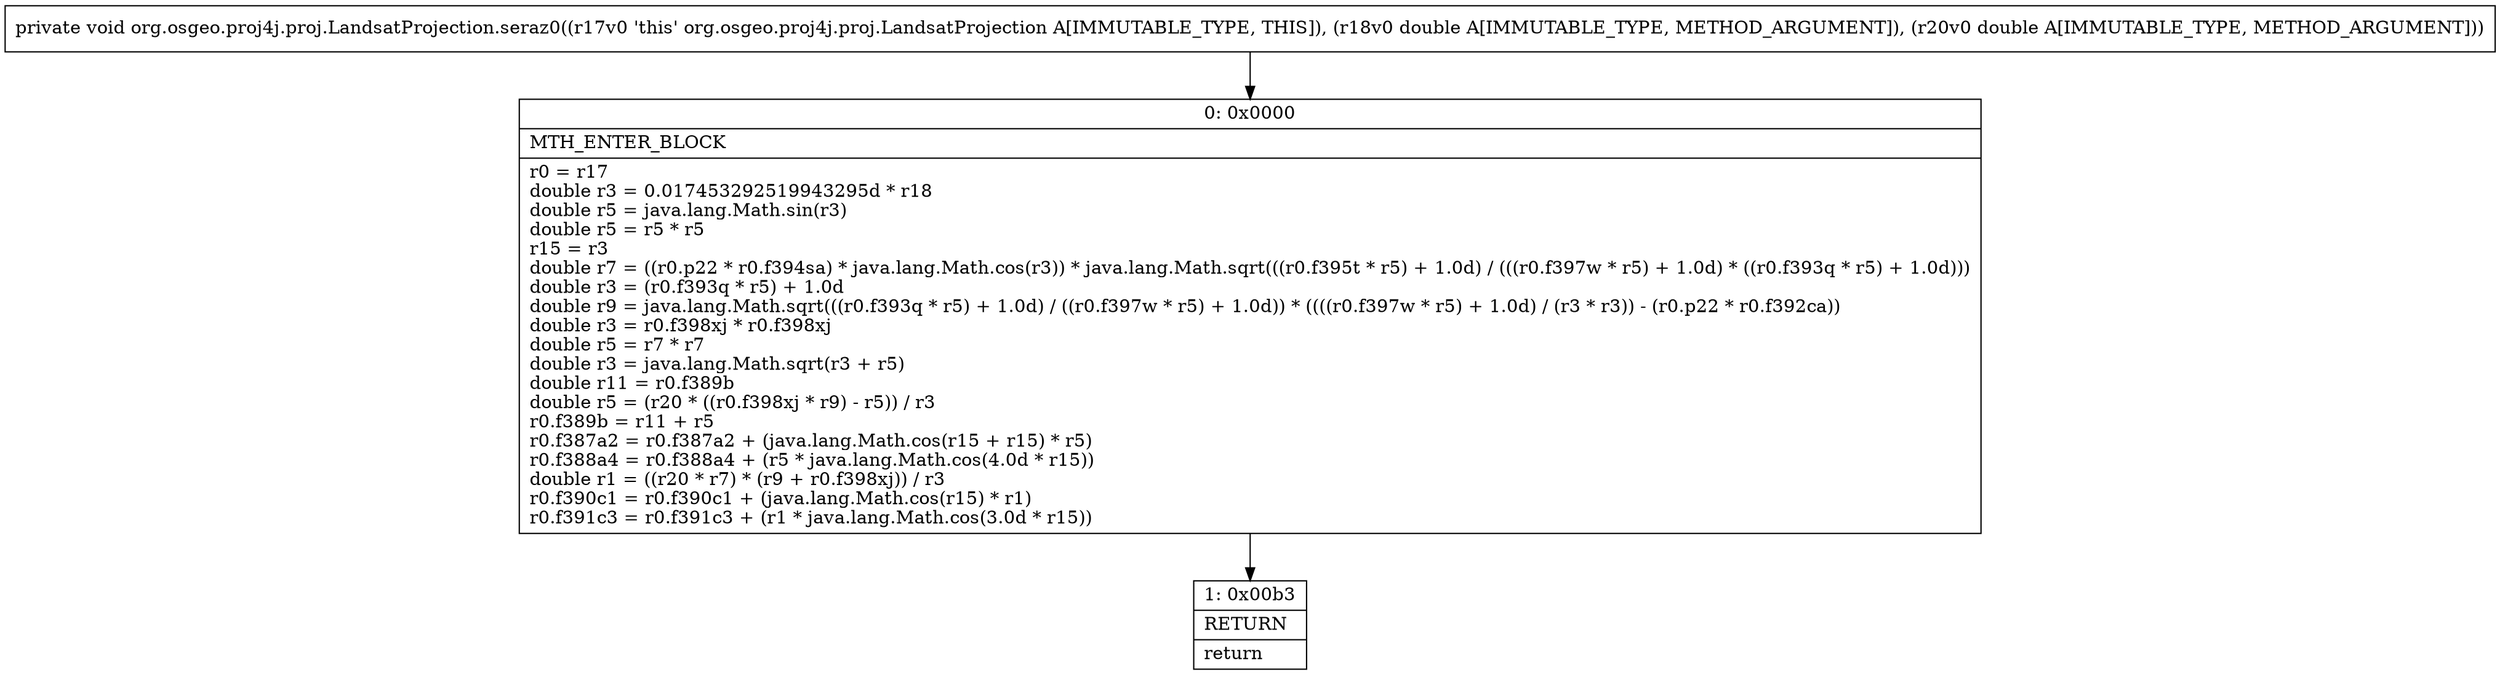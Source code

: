digraph "CFG fororg.osgeo.proj4j.proj.LandsatProjection.seraz0(DD)V" {
Node_0 [shape=record,label="{0\:\ 0x0000|MTH_ENTER_BLOCK\l|r0 = r17\ldouble r3 = 0.017453292519943295d * r18\ldouble r5 = java.lang.Math.sin(r3)\ldouble r5 = r5 * r5\lr15 = r3\ldouble r7 = ((r0.p22 * r0.f394sa) * java.lang.Math.cos(r3)) * java.lang.Math.sqrt(((r0.f395t * r5) + 1.0d) \/ (((r0.f397w * r5) + 1.0d) * ((r0.f393q * r5) + 1.0d)))\ldouble r3 = (r0.f393q * r5) + 1.0d\ldouble r9 = java.lang.Math.sqrt(((r0.f393q * r5) + 1.0d) \/ ((r0.f397w * r5) + 1.0d)) * ((((r0.f397w * r5) + 1.0d) \/ (r3 * r3)) \- (r0.p22 * r0.f392ca))\ldouble r3 = r0.f398xj * r0.f398xj\ldouble r5 = r7 * r7\ldouble r3 = java.lang.Math.sqrt(r3 + r5)\ldouble r11 = r0.f389b\ldouble r5 = (r20 * ((r0.f398xj * r9) \- r5)) \/ r3\lr0.f389b = r11 + r5\lr0.f387a2 = r0.f387a2 + (java.lang.Math.cos(r15 + r15) * r5)\lr0.f388a4 = r0.f388a4 + (r5 * java.lang.Math.cos(4.0d * r15))\ldouble r1 = ((r20 * r7) * (r9 + r0.f398xj)) \/ r3\lr0.f390c1 = r0.f390c1 + (java.lang.Math.cos(r15) * r1)\lr0.f391c3 = r0.f391c3 + (r1 * java.lang.Math.cos(3.0d * r15))\l}"];
Node_1 [shape=record,label="{1\:\ 0x00b3|RETURN\l|return\l}"];
MethodNode[shape=record,label="{private void org.osgeo.proj4j.proj.LandsatProjection.seraz0((r17v0 'this' org.osgeo.proj4j.proj.LandsatProjection A[IMMUTABLE_TYPE, THIS]), (r18v0 double A[IMMUTABLE_TYPE, METHOD_ARGUMENT]), (r20v0 double A[IMMUTABLE_TYPE, METHOD_ARGUMENT])) }"];
MethodNode -> Node_0;
Node_0 -> Node_1;
}

